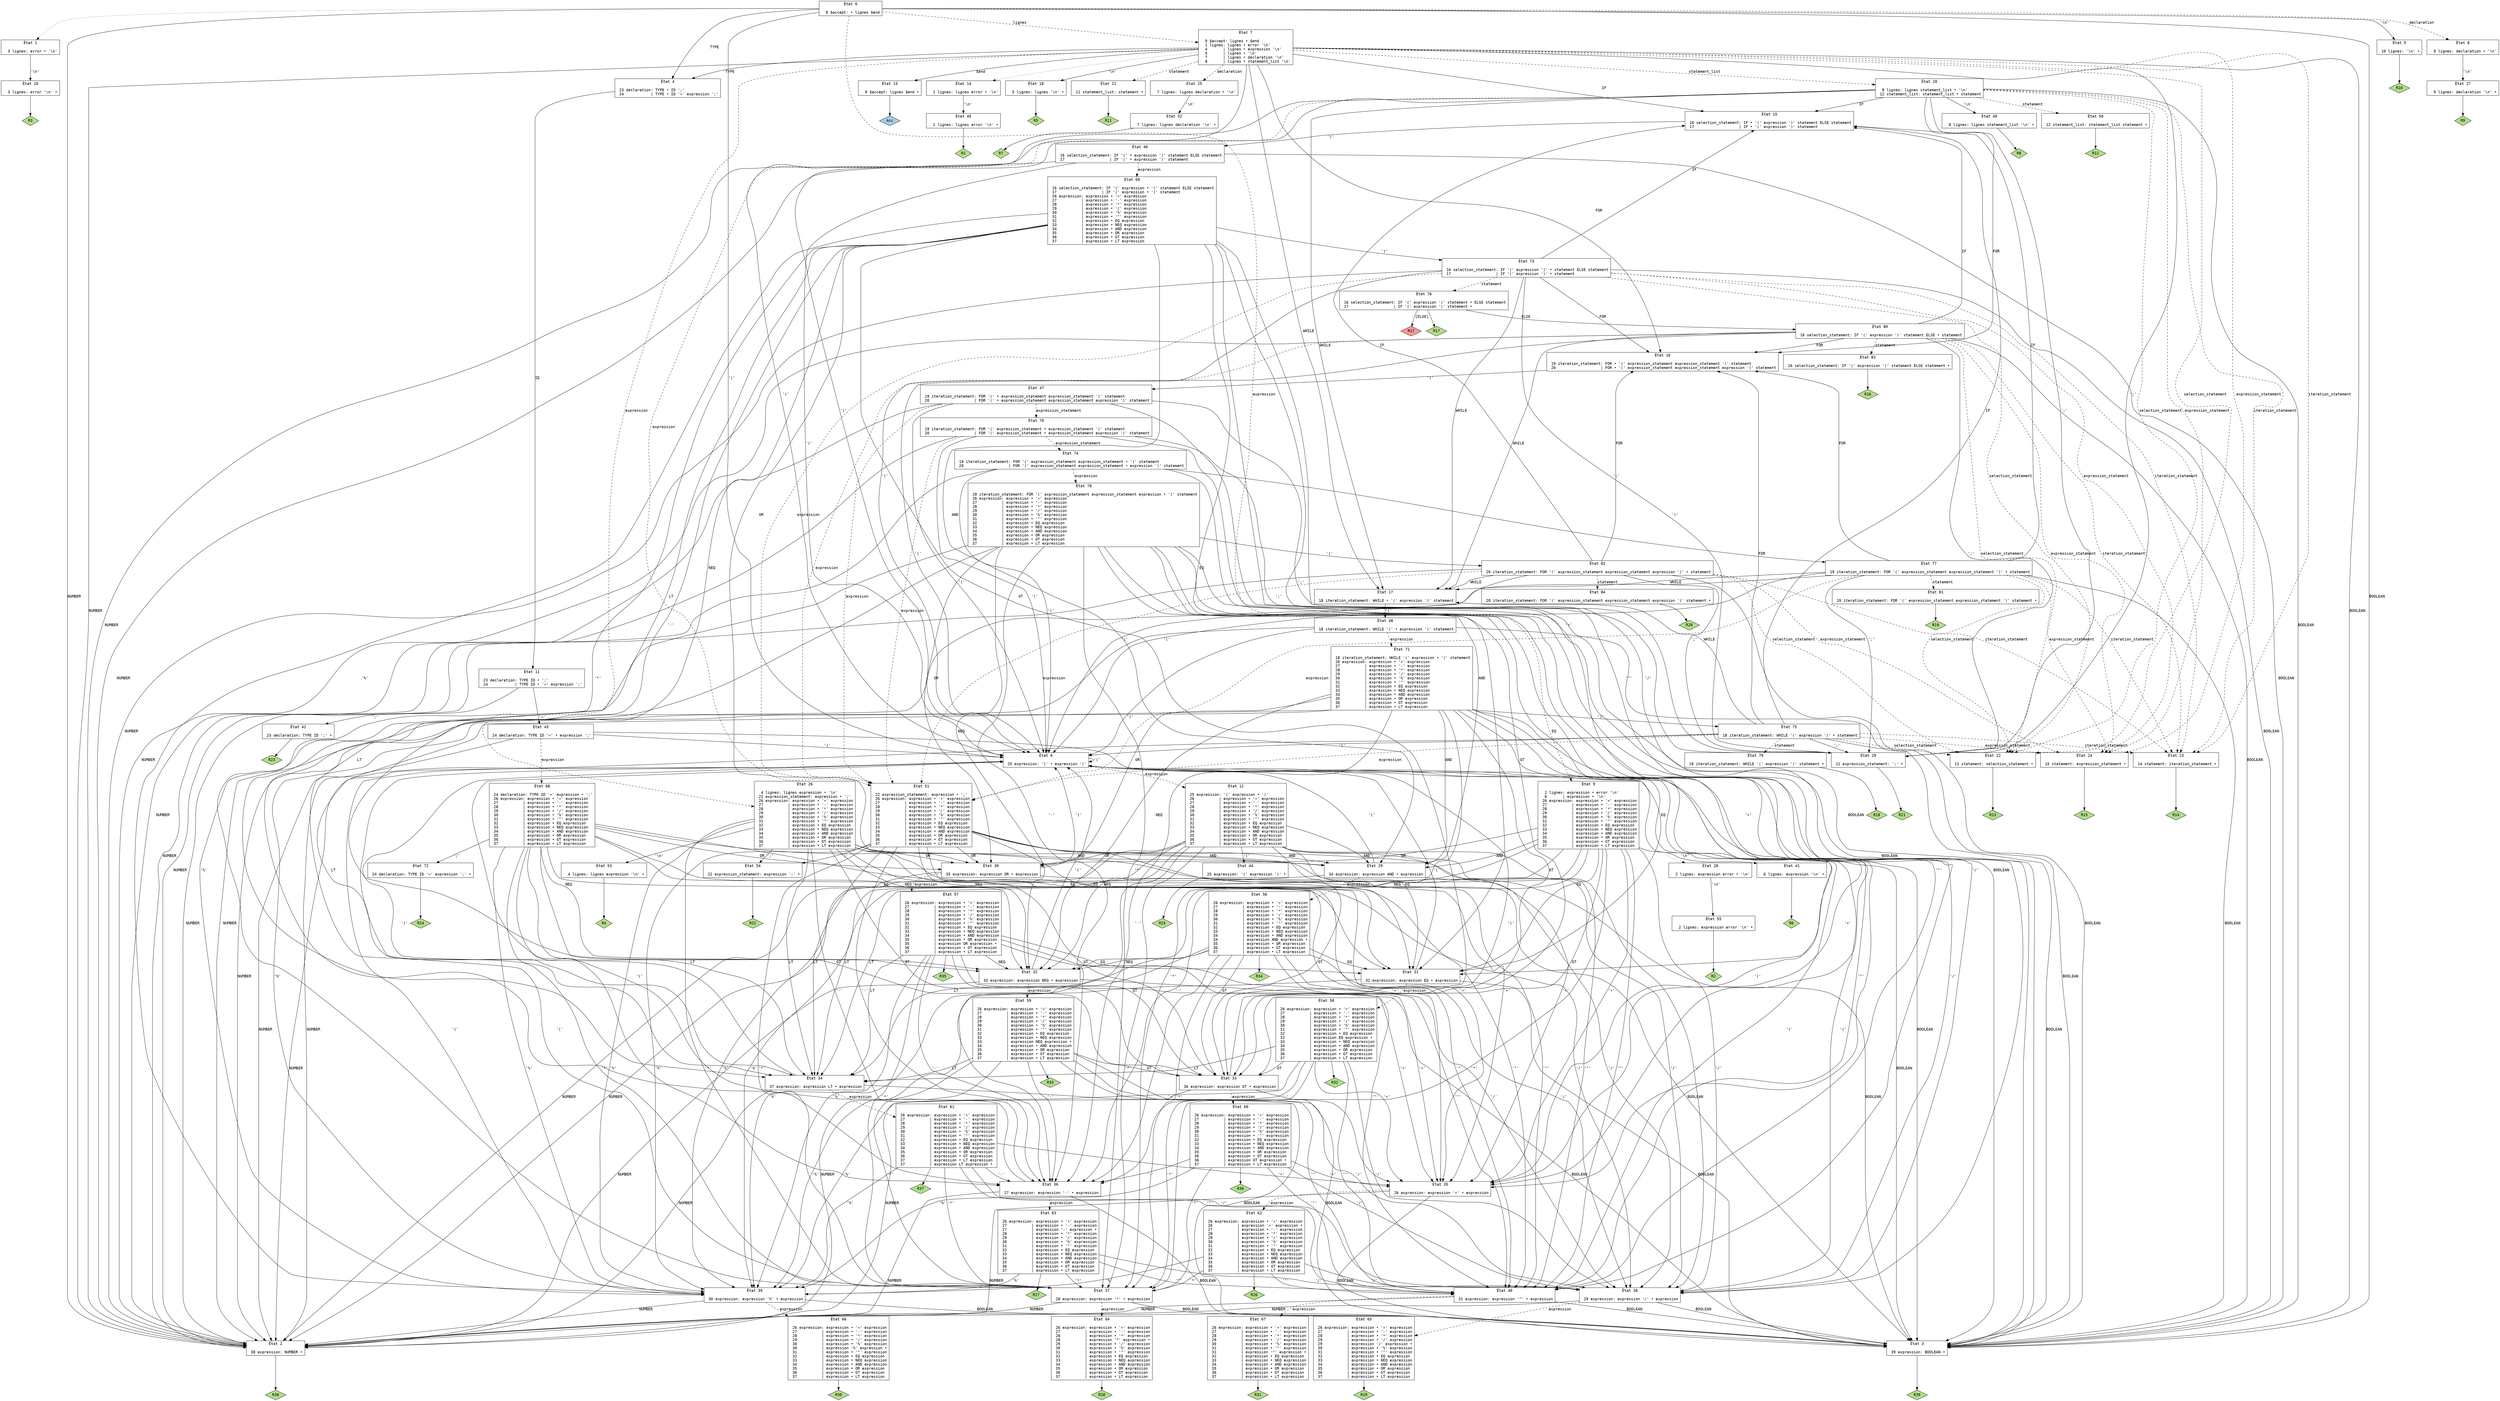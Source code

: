 // Produit par GNU Bison 3.8.2.
// Rapporter les bugs à <bug-bison@gnu.org>.
// Page d'accueil: <https://www.gnu.org/software/bison/>.

digraph "ex4.y"
{
  node [fontname = courier, shape = box, colorscheme = paired6]
  edge [fontname = courier]

  0 [label="État 0\n\l  0 $accept: • lignes $end\l"]
  0 -> 1 [style=dotted]
  0 -> 2 [style=solid label="NUMBER"]
  0 -> 3 [style=solid label="BOOLEAN"]
  0 -> 4 [style=solid label="TYPE"]
  0 -> 5 [style=solid label="'\\n'"]
  0 -> 6 [style=solid label="'('"]
  0 -> 7 [style=dashed label="lignes"]
  0 -> 8 [style=dashed label="declaration"]
  0 -> 9 [style=dashed label="expression"]
  1 [label="État 1\n\l  3 lignes: error • '\\n'\l"]
  1 -> 10 [style=solid label="'\\n'"]
  2 [label="État 2\n\l 38 expression: NUMBER •\l"]
  2 -> "2R38" [style=solid]
 "2R38" [label="R38", fillcolor=3, shape=diamond, style=filled]
  3 [label="État 3\n\l 39 expression: BOOLEAN •\l"]
  3 -> "3R39" [style=solid]
 "3R39" [label="R39", fillcolor=3, shape=diamond, style=filled]
  4 [label="État 4\n\l 23 declaration: TYPE • ID ';'\l 24            | TYPE • ID '=' expression ';'\l"]
  4 -> 11 [style=solid label="ID"]
  5 [label="État 5\n\l 10 lignes: '\\n' •\l"]
  5 -> "5R10" [style=solid]
 "5R10" [label="R10", fillcolor=3, shape=diamond, style=filled]
  6 [label="État 6\n\l 25 expression: '(' • expression ')'\l"]
  6 -> 2 [style=solid label="NUMBER"]
  6 -> 3 [style=solid label="BOOLEAN"]
  6 -> 6 [style=solid label="'('"]
  6 -> 12 [style=dashed label="expression"]
  7 [label="État 7\n\l  0 $accept: lignes • $end\l  1 lignes: lignes • error '\\n'\l  4       | lignes • expression '\\n'\l  5       | lignes • '\\n'\l  7       | lignes • declaration '\\n'\l  8       | lignes • statement_list '\\n'\l"]
  7 -> 13 [style=solid label="$end"]
  7 -> 14 [style=dotted]
  7 -> 2 [style=solid label="NUMBER"]
  7 -> 3 [style=solid label="BOOLEAN"]
  7 -> 4 [style=solid label="TYPE"]
  7 -> 15 [style=solid label="IF"]
  7 -> 16 [style=solid label="FOR"]
  7 -> 17 [style=solid label="WHILE"]
  7 -> 18 [style=solid label="'\\n'"]
  7 -> 6 [style=solid label="'('"]
  7 -> 19 [style=solid label="';'"]
  7 -> 20 [style=dashed label="statement_list"]
  7 -> 21 [style=dashed label="statement"]
  7 -> 22 [style=dashed label="selection_statement"]
  7 -> 23 [style=dashed label="iteration_statement"]
  7 -> 24 [style=dashed label="expression_statement"]
  7 -> 25 [style=dashed label="declaration"]
  7 -> 26 [style=dashed label="expression"]
  8 [label="État 8\n\l  9 lignes: declaration • '\\n'\l"]
  8 -> 27 [style=solid label="'\\n'"]
  9 [label="État 9\n\l  2 lignes: expression • error '\\n'\l  6       | expression • '\\n'\l 26 expression: expression • '+' expression\l 27           | expression • '-' expression\l 28           | expression • '*' expression\l 29           | expression • '/' expression\l 30           | expression • '%' expression\l 31           | expression • '^' expression\l 32           | expression • EQ expression\l 33           | expression • NEQ expression\l 34           | expression • AND expression\l 35           | expression • OR expression\l 36           | expression • GT expression\l 37           | expression • LT expression\l"]
  9 -> 28 [style=dotted]
  9 -> 29 [style=solid label="AND"]
  9 -> 30 [style=solid label="OR"]
  9 -> 31 [style=solid label="EQ"]
  9 -> 32 [style=solid label="NEQ"]
  9 -> 33 [style=solid label="GT"]
  9 -> 34 [style=solid label="LT"]
  9 -> 35 [style=solid label="'+'"]
  9 -> 36 [style=solid label="'-'"]
  9 -> 37 [style=solid label="'*'"]
  9 -> 38 [style=solid label="'/'"]
  9 -> 39 [style=solid label="'%'"]
  9 -> 40 [style=solid label="'^'"]
  9 -> 41 [style=solid label="'\\n'"]
  10 [label="État 10\n\l  3 lignes: error '\\n' •\l"]
  10 -> "10R3" [style=solid]
 "10R3" [label="R3", fillcolor=3, shape=diamond, style=filled]
  11 [label="État 11\n\l 23 declaration: TYPE ID • ';'\l 24            | TYPE ID • '=' expression ';'\l"]
  11 -> 42 [style=solid label="';'"]
  11 -> 43 [style=solid label="'='"]
  12 [label="État 12\n\l 25 expression: '(' expression • ')'\l 26           | expression • '+' expression\l 27           | expression • '-' expression\l 28           | expression • '*' expression\l 29           | expression • '/' expression\l 30           | expression • '%' expression\l 31           | expression • '^' expression\l 32           | expression • EQ expression\l 33           | expression • NEQ expression\l 34           | expression • AND expression\l 35           | expression • OR expression\l 36           | expression • GT expression\l 37           | expression • LT expression\l"]
  12 -> 29 [style=solid label="AND"]
  12 -> 30 [style=solid label="OR"]
  12 -> 31 [style=solid label="EQ"]
  12 -> 32 [style=solid label="NEQ"]
  12 -> 33 [style=solid label="GT"]
  12 -> 34 [style=solid label="LT"]
  12 -> 35 [style=solid label="'+'"]
  12 -> 36 [style=solid label="'-'"]
  12 -> 37 [style=solid label="'*'"]
  12 -> 38 [style=solid label="'/'"]
  12 -> 39 [style=solid label="'%'"]
  12 -> 40 [style=solid label="'^'"]
  12 -> 44 [style=solid label="')'"]
  13 [label="État 13\n\l  0 $accept: lignes $end •\l"]
  13 -> "13R0" [style=solid]
 "13R0" [label="Acc", fillcolor=1, shape=diamond, style=filled]
  14 [label="État 14\n\l  1 lignes: lignes error • '\\n'\l"]
  14 -> 45 [style=solid label="'\\n'"]
  15 [label="État 15\n\l 16 selection_statement: IF • '(' expression ')' statement ELSE statement\l 17                    | IF • '(' expression ')' statement\l"]
  15 -> 46 [style=solid label="'('"]
  16 [label="État 16\n\l 19 iteration_statement: FOR • '(' expression_statement expression_statement ')' statement\l 20                    | FOR • '(' expression_statement expression_statement expression ')' statement\l"]
  16 -> 47 [style=solid label="'('"]
  17 [label="État 17\n\l 18 iteration_statement: WHILE • '(' expression ')' statement\l"]
  17 -> 48 [style=solid label="'('"]
  18 [label="État 18\n\l  5 lignes: lignes '\\n' •\l"]
  18 -> "18R5" [style=solid]
 "18R5" [label="R5", fillcolor=3, shape=diamond, style=filled]
  19 [label="État 19\n\l 21 expression_statement: ';' •\l"]
  19 -> "19R21" [style=solid]
 "19R21" [label="R21", fillcolor=3, shape=diamond, style=filled]
  20 [label="État 20\n\l  8 lignes: lignes statement_list • '\\n'\l 12 statement_list: statement_list • statement\l"]
  20 -> 2 [style=solid label="NUMBER"]
  20 -> 3 [style=solid label="BOOLEAN"]
  20 -> 15 [style=solid label="IF"]
  20 -> 16 [style=solid label="FOR"]
  20 -> 17 [style=solid label="WHILE"]
  20 -> 49 [style=solid label="'\\n'"]
  20 -> 6 [style=solid label="'('"]
  20 -> 19 [style=solid label="';'"]
  20 -> 50 [style=dashed label="statement"]
  20 -> 22 [style=dashed label="selection_statement"]
  20 -> 23 [style=dashed label="iteration_statement"]
  20 -> 24 [style=dashed label="expression_statement"]
  20 -> 51 [style=dashed label="expression"]
  21 [label="État 21\n\l 11 statement_list: statement •\l"]
  21 -> "21R11" [style=solid]
 "21R11" [label="R11", fillcolor=3, shape=diamond, style=filled]
  22 [label="État 22\n\l 13 statement: selection_statement •\l"]
  22 -> "22R13" [style=solid]
 "22R13" [label="R13", fillcolor=3, shape=diamond, style=filled]
  23 [label="État 23\n\l 14 statement: iteration_statement •\l"]
  23 -> "23R14" [style=solid]
 "23R14" [label="R14", fillcolor=3, shape=diamond, style=filled]
  24 [label="État 24\n\l 15 statement: expression_statement •\l"]
  24 -> "24R15" [style=solid]
 "24R15" [label="R15", fillcolor=3, shape=diamond, style=filled]
  25 [label="État 25\n\l  7 lignes: lignes declaration • '\\n'\l"]
  25 -> 52 [style=solid label="'\\n'"]
  26 [label="État 26\n\l  4 lignes: lignes expression • '\\n'\l 22 expression_statement: expression • ';'\l 26 expression: expression • '+' expression\l 27           | expression • '-' expression\l 28           | expression • '*' expression\l 29           | expression • '/' expression\l 30           | expression • '%' expression\l 31           | expression • '^' expression\l 32           | expression • EQ expression\l 33           | expression • NEQ expression\l 34           | expression • AND expression\l 35           | expression • OR expression\l 36           | expression • GT expression\l 37           | expression • LT expression\l"]
  26 -> 29 [style=solid label="AND"]
  26 -> 30 [style=solid label="OR"]
  26 -> 31 [style=solid label="EQ"]
  26 -> 32 [style=solid label="NEQ"]
  26 -> 33 [style=solid label="GT"]
  26 -> 34 [style=solid label="LT"]
  26 -> 35 [style=solid label="'+'"]
  26 -> 36 [style=solid label="'-'"]
  26 -> 37 [style=solid label="'*'"]
  26 -> 38 [style=solid label="'/'"]
  26 -> 39 [style=solid label="'%'"]
  26 -> 40 [style=solid label="'^'"]
  26 -> 53 [style=solid label="'\\n'"]
  26 -> 54 [style=solid label="';'"]
  27 [label="État 27\n\l  9 lignes: declaration '\\n' •\l"]
  27 -> "27R9" [style=solid]
 "27R9" [label="R9", fillcolor=3, shape=diamond, style=filled]
  28 [label="État 28\n\l  2 lignes: expression error • '\\n'\l"]
  28 -> 55 [style=solid label="'\\n'"]
  29 [label="État 29\n\l 34 expression: expression AND • expression\l"]
  29 -> 2 [style=solid label="NUMBER"]
  29 -> 3 [style=solid label="BOOLEAN"]
  29 -> 6 [style=solid label="'('"]
  29 -> 56 [style=dashed label="expression"]
  30 [label="État 30\n\l 35 expression: expression OR • expression\l"]
  30 -> 2 [style=solid label="NUMBER"]
  30 -> 3 [style=solid label="BOOLEAN"]
  30 -> 6 [style=solid label="'('"]
  30 -> 57 [style=dashed label="expression"]
  31 [label="État 31\n\l 32 expression: expression EQ • expression\l"]
  31 -> 2 [style=solid label="NUMBER"]
  31 -> 3 [style=solid label="BOOLEAN"]
  31 -> 6 [style=solid label="'('"]
  31 -> 58 [style=dashed label="expression"]
  32 [label="État 32\n\l 33 expression: expression NEQ • expression\l"]
  32 -> 2 [style=solid label="NUMBER"]
  32 -> 3 [style=solid label="BOOLEAN"]
  32 -> 6 [style=solid label="'('"]
  32 -> 59 [style=dashed label="expression"]
  33 [label="État 33\n\l 36 expression: expression GT • expression\l"]
  33 -> 2 [style=solid label="NUMBER"]
  33 -> 3 [style=solid label="BOOLEAN"]
  33 -> 6 [style=solid label="'('"]
  33 -> 60 [style=dashed label="expression"]
  34 [label="État 34\n\l 37 expression: expression LT • expression\l"]
  34 -> 2 [style=solid label="NUMBER"]
  34 -> 3 [style=solid label="BOOLEAN"]
  34 -> 6 [style=solid label="'('"]
  34 -> 61 [style=dashed label="expression"]
  35 [label="État 35\n\l 26 expression: expression '+' • expression\l"]
  35 -> 2 [style=solid label="NUMBER"]
  35 -> 3 [style=solid label="BOOLEAN"]
  35 -> 6 [style=solid label="'('"]
  35 -> 62 [style=dashed label="expression"]
  36 [label="État 36\n\l 27 expression: expression '-' • expression\l"]
  36 -> 2 [style=solid label="NUMBER"]
  36 -> 3 [style=solid label="BOOLEAN"]
  36 -> 6 [style=solid label="'('"]
  36 -> 63 [style=dashed label="expression"]
  37 [label="État 37\n\l 28 expression: expression '*' • expression\l"]
  37 -> 2 [style=solid label="NUMBER"]
  37 -> 3 [style=solid label="BOOLEAN"]
  37 -> 6 [style=solid label="'('"]
  37 -> 64 [style=dashed label="expression"]
  38 [label="État 38\n\l 29 expression: expression '/' • expression\l"]
  38 -> 2 [style=solid label="NUMBER"]
  38 -> 3 [style=solid label="BOOLEAN"]
  38 -> 6 [style=solid label="'('"]
  38 -> 65 [style=dashed label="expression"]
  39 [label="État 39\n\l 30 expression: expression '%' • expression\l"]
  39 -> 2 [style=solid label="NUMBER"]
  39 -> 3 [style=solid label="BOOLEAN"]
  39 -> 6 [style=solid label="'('"]
  39 -> 66 [style=dashed label="expression"]
  40 [label="État 40\n\l 31 expression: expression '^' • expression\l"]
  40 -> 2 [style=solid label="NUMBER"]
  40 -> 3 [style=solid label="BOOLEAN"]
  40 -> 6 [style=solid label="'('"]
  40 -> 67 [style=dashed label="expression"]
  41 [label="État 41\n\l  6 lignes: expression '\\n' •\l"]
  41 -> "41R6" [style=solid]
 "41R6" [label="R6", fillcolor=3, shape=diamond, style=filled]
  42 [label="État 42\n\l 23 declaration: TYPE ID ';' •\l"]
  42 -> "42R23" [style=solid]
 "42R23" [label="R23", fillcolor=3, shape=diamond, style=filled]
  43 [label="État 43\n\l 24 declaration: TYPE ID '=' • expression ';'\l"]
  43 -> 2 [style=solid label="NUMBER"]
  43 -> 3 [style=solid label="BOOLEAN"]
  43 -> 6 [style=solid label="'('"]
  43 -> 68 [style=dashed label="expression"]
  44 [label="État 44\n\l 25 expression: '(' expression ')' •\l"]
  44 -> "44R25" [style=solid]
 "44R25" [label="R25", fillcolor=3, shape=diamond, style=filled]
  45 [label="État 45\n\l  1 lignes: lignes error '\\n' •\l"]
  45 -> "45R1" [style=solid]
 "45R1" [label="R1", fillcolor=3, shape=diamond, style=filled]
  46 [label="État 46\n\l 16 selection_statement: IF '(' • expression ')' statement ELSE statement\l 17                    | IF '(' • expression ')' statement\l"]
  46 -> 2 [style=solid label="NUMBER"]
  46 -> 3 [style=solid label="BOOLEAN"]
  46 -> 6 [style=solid label="'('"]
  46 -> 69 [style=dashed label="expression"]
  47 [label="État 47\n\l 19 iteration_statement: FOR '(' • expression_statement expression_statement ')' statement\l 20                    | FOR '(' • expression_statement expression_statement expression ')' statement\l"]
  47 -> 2 [style=solid label="NUMBER"]
  47 -> 3 [style=solid label="BOOLEAN"]
  47 -> 6 [style=solid label="'('"]
  47 -> 19 [style=solid label="';'"]
  47 -> 70 [style=dashed label="expression_statement"]
  47 -> 51 [style=dashed label="expression"]
  48 [label="État 48\n\l 18 iteration_statement: WHILE '(' • expression ')' statement\l"]
  48 -> 2 [style=solid label="NUMBER"]
  48 -> 3 [style=solid label="BOOLEAN"]
  48 -> 6 [style=solid label="'('"]
  48 -> 71 [style=dashed label="expression"]
  49 [label="État 49\n\l  8 lignes: lignes statement_list '\\n' •\l"]
  49 -> "49R8" [style=solid]
 "49R8" [label="R8", fillcolor=3, shape=diamond, style=filled]
  50 [label="État 50\n\l 12 statement_list: statement_list statement •\l"]
  50 -> "50R12" [style=solid]
 "50R12" [label="R12", fillcolor=3, shape=diamond, style=filled]
  51 [label="État 51\n\l 22 expression_statement: expression • ';'\l 26 expression: expression • '+' expression\l 27           | expression • '-' expression\l 28           | expression • '*' expression\l 29           | expression • '/' expression\l 30           | expression • '%' expression\l 31           | expression • '^' expression\l 32           | expression • EQ expression\l 33           | expression • NEQ expression\l 34           | expression • AND expression\l 35           | expression • OR expression\l 36           | expression • GT expression\l 37           | expression • LT expression\l"]
  51 -> 29 [style=solid label="AND"]
  51 -> 30 [style=solid label="OR"]
  51 -> 31 [style=solid label="EQ"]
  51 -> 32 [style=solid label="NEQ"]
  51 -> 33 [style=solid label="GT"]
  51 -> 34 [style=solid label="LT"]
  51 -> 35 [style=solid label="'+'"]
  51 -> 36 [style=solid label="'-'"]
  51 -> 37 [style=solid label="'*'"]
  51 -> 38 [style=solid label="'/'"]
  51 -> 39 [style=solid label="'%'"]
  51 -> 40 [style=solid label="'^'"]
  51 -> 54 [style=solid label="';'"]
  52 [label="État 52\n\l  7 lignes: lignes declaration '\\n' •\l"]
  52 -> "52R7" [style=solid]
 "52R7" [label="R7", fillcolor=3, shape=diamond, style=filled]
  53 [label="État 53\n\l  4 lignes: lignes expression '\\n' •\l"]
  53 -> "53R4" [style=solid]
 "53R4" [label="R4", fillcolor=3, shape=diamond, style=filled]
  54 [label="État 54\n\l 22 expression_statement: expression ';' •\l"]
  54 -> "54R22" [style=solid]
 "54R22" [label="R22", fillcolor=3, shape=diamond, style=filled]
  55 [label="État 55\n\l  2 lignes: expression error '\\n' •\l"]
  55 -> "55R2" [style=solid]
 "55R2" [label="R2", fillcolor=3, shape=diamond, style=filled]
  56 [label="État 56\n\l 26 expression: expression • '+' expression\l 27           | expression • '-' expression\l 28           | expression • '*' expression\l 29           | expression • '/' expression\l 30           | expression • '%' expression\l 31           | expression • '^' expression\l 32           | expression • EQ expression\l 33           | expression • NEQ expression\l 34           | expression • AND expression\l 34           | expression AND expression •\l 35           | expression • OR expression\l 36           | expression • GT expression\l 37           | expression • LT expression\l"]
  56 -> 31 [style=solid label="EQ"]
  56 -> 32 [style=solid label="NEQ"]
  56 -> 33 [style=solid label="GT"]
  56 -> 34 [style=solid label="LT"]
  56 -> 35 [style=solid label="'+'"]
  56 -> 36 [style=solid label="'-'"]
  56 -> 37 [style=solid label="'*'"]
  56 -> 38 [style=solid label="'/'"]
  56 -> 39 [style=solid label="'%'"]
  56 -> 40 [style=solid label="'^'"]
  56 -> "56R34" [style=solid]
 "56R34" [label="R34", fillcolor=3, shape=diamond, style=filled]
  57 [label="État 57\n\l 26 expression: expression • '+' expression\l 27           | expression • '-' expression\l 28           | expression • '*' expression\l 29           | expression • '/' expression\l 30           | expression • '%' expression\l 31           | expression • '^' expression\l 32           | expression • EQ expression\l 33           | expression • NEQ expression\l 34           | expression • AND expression\l 35           | expression • OR expression\l 35           | expression OR expression •\l 36           | expression • GT expression\l 37           | expression • LT expression\l"]
  57 -> 31 [style=solid label="EQ"]
  57 -> 32 [style=solid label="NEQ"]
  57 -> 33 [style=solid label="GT"]
  57 -> 34 [style=solid label="LT"]
  57 -> 35 [style=solid label="'+'"]
  57 -> 36 [style=solid label="'-'"]
  57 -> 37 [style=solid label="'*'"]
  57 -> 38 [style=solid label="'/'"]
  57 -> 39 [style=solid label="'%'"]
  57 -> 40 [style=solid label="'^'"]
  57 -> "57R35" [style=solid]
 "57R35" [label="R35", fillcolor=3, shape=diamond, style=filled]
  58 [label="État 58\n\l 26 expression: expression • '+' expression\l 27           | expression • '-' expression\l 28           | expression • '*' expression\l 29           | expression • '/' expression\l 30           | expression • '%' expression\l 31           | expression • '^' expression\l 32           | expression • EQ expression\l 32           | expression EQ expression •\l 33           | expression • NEQ expression\l 34           | expression • AND expression\l 35           | expression • OR expression\l 36           | expression • GT expression\l 37           | expression • LT expression\l"]
  58 -> 33 [style=solid label="GT"]
  58 -> 34 [style=solid label="LT"]
  58 -> 35 [style=solid label="'+'"]
  58 -> 36 [style=solid label="'-'"]
  58 -> 37 [style=solid label="'*'"]
  58 -> 38 [style=solid label="'/'"]
  58 -> 39 [style=solid label="'%'"]
  58 -> 40 [style=solid label="'^'"]
  58 -> "58R32" [style=solid]
 "58R32" [label="R32", fillcolor=3, shape=diamond, style=filled]
  59 [label="État 59\n\l 26 expression: expression • '+' expression\l 27           | expression • '-' expression\l 28           | expression • '*' expression\l 29           | expression • '/' expression\l 30           | expression • '%' expression\l 31           | expression • '^' expression\l 32           | expression • EQ expression\l 33           | expression • NEQ expression\l 33           | expression NEQ expression •\l 34           | expression • AND expression\l 35           | expression • OR expression\l 36           | expression • GT expression\l 37           | expression • LT expression\l"]
  59 -> 33 [style=solid label="GT"]
  59 -> 34 [style=solid label="LT"]
  59 -> 35 [style=solid label="'+'"]
  59 -> 36 [style=solid label="'-'"]
  59 -> 37 [style=solid label="'*'"]
  59 -> 38 [style=solid label="'/'"]
  59 -> 39 [style=solid label="'%'"]
  59 -> 40 [style=solid label="'^'"]
  59 -> "59R33" [style=solid]
 "59R33" [label="R33", fillcolor=3, shape=diamond, style=filled]
  60 [label="État 60\n\l 26 expression: expression • '+' expression\l 27           | expression • '-' expression\l 28           | expression • '*' expression\l 29           | expression • '/' expression\l 30           | expression • '%' expression\l 31           | expression • '^' expression\l 32           | expression • EQ expression\l 33           | expression • NEQ expression\l 34           | expression • AND expression\l 35           | expression • OR expression\l 36           | expression • GT expression\l 36           | expression GT expression •\l 37           | expression • LT expression\l"]
  60 -> 35 [style=solid label="'+'"]
  60 -> 36 [style=solid label="'-'"]
  60 -> 37 [style=solid label="'*'"]
  60 -> 38 [style=solid label="'/'"]
  60 -> 39 [style=solid label="'%'"]
  60 -> 40 [style=solid label="'^'"]
  60 -> "60R36" [style=solid]
 "60R36" [label="R36", fillcolor=3, shape=diamond, style=filled]
  61 [label="État 61\n\l 26 expression: expression • '+' expression\l 27           | expression • '-' expression\l 28           | expression • '*' expression\l 29           | expression • '/' expression\l 30           | expression • '%' expression\l 31           | expression • '^' expression\l 32           | expression • EQ expression\l 33           | expression • NEQ expression\l 34           | expression • AND expression\l 35           | expression • OR expression\l 36           | expression • GT expression\l 37           | expression • LT expression\l 37           | expression LT expression •\l"]
  61 -> 35 [style=solid label="'+'"]
  61 -> 36 [style=solid label="'-'"]
  61 -> 37 [style=solid label="'*'"]
  61 -> 38 [style=solid label="'/'"]
  61 -> 39 [style=solid label="'%'"]
  61 -> 40 [style=solid label="'^'"]
  61 -> "61R37" [style=solid]
 "61R37" [label="R37", fillcolor=3, shape=diamond, style=filled]
  62 [label="État 62\n\l 26 expression: expression • '+' expression\l 26           | expression '+' expression •\l 27           | expression • '-' expression\l 28           | expression • '*' expression\l 29           | expression • '/' expression\l 30           | expression • '%' expression\l 31           | expression • '^' expression\l 32           | expression • EQ expression\l 33           | expression • NEQ expression\l 34           | expression • AND expression\l 35           | expression • OR expression\l 36           | expression • GT expression\l 37           | expression • LT expression\l"]
  62 -> 37 [style=solid label="'*'"]
  62 -> 38 [style=solid label="'/'"]
  62 -> 39 [style=solid label="'%'"]
  62 -> 40 [style=solid label="'^'"]
  62 -> "62R26" [style=solid]
 "62R26" [label="R26", fillcolor=3, shape=diamond, style=filled]
  63 [label="État 63\n\l 26 expression: expression • '+' expression\l 27           | expression • '-' expression\l 27           | expression '-' expression •\l 28           | expression • '*' expression\l 29           | expression • '/' expression\l 30           | expression • '%' expression\l 31           | expression • '^' expression\l 32           | expression • EQ expression\l 33           | expression • NEQ expression\l 34           | expression • AND expression\l 35           | expression • OR expression\l 36           | expression • GT expression\l 37           | expression • LT expression\l"]
  63 -> 37 [style=solid label="'*'"]
  63 -> 38 [style=solid label="'/'"]
  63 -> 39 [style=solid label="'%'"]
  63 -> 40 [style=solid label="'^'"]
  63 -> "63R27" [style=solid]
 "63R27" [label="R27", fillcolor=3, shape=diamond, style=filled]
  64 [label="État 64\n\l 26 expression: expression • '+' expression\l 27           | expression • '-' expression\l 28           | expression • '*' expression\l 28           | expression '*' expression •\l 29           | expression • '/' expression\l 30           | expression • '%' expression\l 31           | expression • '^' expression\l 32           | expression • EQ expression\l 33           | expression • NEQ expression\l 34           | expression • AND expression\l 35           | expression • OR expression\l 36           | expression • GT expression\l 37           | expression • LT expression\l"]
  64 -> "64R28" [style=solid]
 "64R28" [label="R28", fillcolor=3, shape=diamond, style=filled]
  65 [label="État 65\n\l 26 expression: expression • '+' expression\l 27           | expression • '-' expression\l 28           | expression • '*' expression\l 29           | expression • '/' expression\l 29           | expression '/' expression •\l 30           | expression • '%' expression\l 31           | expression • '^' expression\l 32           | expression • EQ expression\l 33           | expression • NEQ expression\l 34           | expression • AND expression\l 35           | expression • OR expression\l 36           | expression • GT expression\l 37           | expression • LT expression\l"]
  65 -> "65R29" [style=solid]
 "65R29" [label="R29", fillcolor=3, shape=diamond, style=filled]
  66 [label="État 66\n\l 26 expression: expression • '+' expression\l 27           | expression • '-' expression\l 28           | expression • '*' expression\l 29           | expression • '/' expression\l 30           | expression • '%' expression\l 30           | expression '%' expression •\l 31           | expression • '^' expression\l 32           | expression • EQ expression\l 33           | expression • NEQ expression\l 34           | expression • AND expression\l 35           | expression • OR expression\l 36           | expression • GT expression\l 37           | expression • LT expression\l"]
  66 -> "66R30" [style=solid]
 "66R30" [label="R30", fillcolor=3, shape=diamond, style=filled]
  67 [label="État 67\n\l 26 expression: expression • '+' expression\l 27           | expression • '-' expression\l 28           | expression • '*' expression\l 29           | expression • '/' expression\l 30           | expression • '%' expression\l 31           | expression • '^' expression\l 31           | expression '^' expression •\l 32           | expression • EQ expression\l 33           | expression • NEQ expression\l 34           | expression • AND expression\l 35           | expression • OR expression\l 36           | expression • GT expression\l 37           | expression • LT expression\l"]
  67 -> "67R31" [style=solid]
 "67R31" [label="R31", fillcolor=3, shape=diamond, style=filled]
  68 [label="État 68\n\l 24 declaration: TYPE ID '=' expression • ';'\l 26 expression: expression • '+' expression\l 27           | expression • '-' expression\l 28           | expression • '*' expression\l 29           | expression • '/' expression\l 30           | expression • '%' expression\l 31           | expression • '^' expression\l 32           | expression • EQ expression\l 33           | expression • NEQ expression\l 34           | expression • AND expression\l 35           | expression • OR expression\l 36           | expression • GT expression\l 37           | expression • LT expression\l"]
  68 -> 29 [style=solid label="AND"]
  68 -> 30 [style=solid label="OR"]
  68 -> 31 [style=solid label="EQ"]
  68 -> 32 [style=solid label="NEQ"]
  68 -> 33 [style=solid label="GT"]
  68 -> 34 [style=solid label="LT"]
  68 -> 35 [style=solid label="'+'"]
  68 -> 36 [style=solid label="'-'"]
  68 -> 37 [style=solid label="'*'"]
  68 -> 38 [style=solid label="'/'"]
  68 -> 39 [style=solid label="'%'"]
  68 -> 40 [style=solid label="'^'"]
  68 -> 72 [style=solid label="';'"]
  69 [label="État 69\n\l 16 selection_statement: IF '(' expression • ')' statement ELSE statement\l 17                    | IF '(' expression • ')' statement\l 26 expression: expression • '+' expression\l 27           | expression • '-' expression\l 28           | expression • '*' expression\l 29           | expression • '/' expression\l 30           | expression • '%' expression\l 31           | expression • '^' expression\l 32           | expression • EQ expression\l 33           | expression • NEQ expression\l 34           | expression • AND expression\l 35           | expression • OR expression\l 36           | expression • GT expression\l 37           | expression • LT expression\l"]
  69 -> 29 [style=solid label="AND"]
  69 -> 30 [style=solid label="OR"]
  69 -> 31 [style=solid label="EQ"]
  69 -> 32 [style=solid label="NEQ"]
  69 -> 33 [style=solid label="GT"]
  69 -> 34 [style=solid label="LT"]
  69 -> 35 [style=solid label="'+'"]
  69 -> 36 [style=solid label="'-'"]
  69 -> 37 [style=solid label="'*'"]
  69 -> 38 [style=solid label="'/'"]
  69 -> 39 [style=solid label="'%'"]
  69 -> 40 [style=solid label="'^'"]
  69 -> 73 [style=solid label="')'"]
  70 [label="État 70\n\l 19 iteration_statement: FOR '(' expression_statement • expression_statement ')' statement\l 20                    | FOR '(' expression_statement • expression_statement expression ')' statement\l"]
  70 -> 2 [style=solid label="NUMBER"]
  70 -> 3 [style=solid label="BOOLEAN"]
  70 -> 6 [style=solid label="'('"]
  70 -> 19 [style=solid label="';'"]
  70 -> 74 [style=dashed label="expression_statement"]
  70 -> 51 [style=dashed label="expression"]
  71 [label="État 71\n\l 18 iteration_statement: WHILE '(' expression • ')' statement\l 26 expression: expression • '+' expression\l 27           | expression • '-' expression\l 28           | expression • '*' expression\l 29           | expression • '/' expression\l 30           | expression • '%' expression\l 31           | expression • '^' expression\l 32           | expression • EQ expression\l 33           | expression • NEQ expression\l 34           | expression • AND expression\l 35           | expression • OR expression\l 36           | expression • GT expression\l 37           | expression • LT expression\l"]
  71 -> 29 [style=solid label="AND"]
  71 -> 30 [style=solid label="OR"]
  71 -> 31 [style=solid label="EQ"]
  71 -> 32 [style=solid label="NEQ"]
  71 -> 33 [style=solid label="GT"]
  71 -> 34 [style=solid label="LT"]
  71 -> 35 [style=solid label="'+'"]
  71 -> 36 [style=solid label="'-'"]
  71 -> 37 [style=solid label="'*'"]
  71 -> 38 [style=solid label="'/'"]
  71 -> 39 [style=solid label="'%'"]
  71 -> 40 [style=solid label="'^'"]
  71 -> 75 [style=solid label="')'"]
  72 [label="État 72\n\l 24 declaration: TYPE ID '=' expression ';' •\l"]
  72 -> "72R24" [style=solid]
 "72R24" [label="R24", fillcolor=3, shape=diamond, style=filled]
  73 [label="État 73\n\l 16 selection_statement: IF '(' expression ')' • statement ELSE statement\l 17                    | IF '(' expression ')' • statement\l"]
  73 -> 2 [style=solid label="NUMBER"]
  73 -> 3 [style=solid label="BOOLEAN"]
  73 -> 15 [style=solid label="IF"]
  73 -> 16 [style=solid label="FOR"]
  73 -> 17 [style=solid label="WHILE"]
  73 -> 6 [style=solid label="'('"]
  73 -> 19 [style=solid label="';'"]
  73 -> 76 [style=dashed label="statement"]
  73 -> 22 [style=dashed label="selection_statement"]
  73 -> 23 [style=dashed label="iteration_statement"]
  73 -> 24 [style=dashed label="expression_statement"]
  73 -> 51 [style=dashed label="expression"]
  74 [label="État 74\n\l 19 iteration_statement: FOR '(' expression_statement expression_statement • ')' statement\l 20                    | FOR '(' expression_statement expression_statement • expression ')' statement\l"]
  74 -> 2 [style=solid label="NUMBER"]
  74 -> 3 [style=solid label="BOOLEAN"]
  74 -> 6 [style=solid label="'('"]
  74 -> 77 [style=solid label="')'"]
  74 -> 78 [style=dashed label="expression"]
  75 [label="État 75\n\l 18 iteration_statement: WHILE '(' expression ')' • statement\l"]
  75 -> 2 [style=solid label="NUMBER"]
  75 -> 3 [style=solid label="BOOLEAN"]
  75 -> 15 [style=solid label="IF"]
  75 -> 16 [style=solid label="FOR"]
  75 -> 17 [style=solid label="WHILE"]
  75 -> 6 [style=solid label="'('"]
  75 -> 19 [style=solid label="';'"]
  75 -> 79 [style=dashed label="statement"]
  75 -> 22 [style=dashed label="selection_statement"]
  75 -> 23 [style=dashed label="iteration_statement"]
  75 -> 24 [style=dashed label="expression_statement"]
  75 -> 51 [style=dashed label="expression"]
  76 [label="État 76\n\l 16 selection_statement: IF '(' expression ')' statement • ELSE statement\l 17                    | IF '(' expression ')' statement •\l"]
  76 -> 80 [style=solid label="ELSE"]
  76 -> "76R17d" [label="[ELSE]", style=solid]
 "76R17d" [label="R17", fillcolor=5, shape=diamond, style=filled]
  76 -> "76R17" [style=solid]
 "76R17" [label="R17", fillcolor=3, shape=diamond, style=filled]
  77 [label="État 77\n\l 19 iteration_statement: FOR '(' expression_statement expression_statement ')' • statement\l"]
  77 -> 2 [style=solid label="NUMBER"]
  77 -> 3 [style=solid label="BOOLEAN"]
  77 -> 15 [style=solid label="IF"]
  77 -> 16 [style=solid label="FOR"]
  77 -> 17 [style=solid label="WHILE"]
  77 -> 6 [style=solid label="'('"]
  77 -> 19 [style=solid label="';'"]
  77 -> 81 [style=dashed label="statement"]
  77 -> 22 [style=dashed label="selection_statement"]
  77 -> 23 [style=dashed label="iteration_statement"]
  77 -> 24 [style=dashed label="expression_statement"]
  77 -> 51 [style=dashed label="expression"]
  78 [label="État 78\n\l 20 iteration_statement: FOR '(' expression_statement expression_statement expression • ')' statement\l 26 expression: expression • '+' expression\l 27           | expression • '-' expression\l 28           | expression • '*' expression\l 29           | expression • '/' expression\l 30           | expression • '%' expression\l 31           | expression • '^' expression\l 32           | expression • EQ expression\l 33           | expression • NEQ expression\l 34           | expression • AND expression\l 35           | expression • OR expression\l 36           | expression • GT expression\l 37           | expression • LT expression\l"]
  78 -> 29 [style=solid label="AND"]
  78 -> 30 [style=solid label="OR"]
  78 -> 31 [style=solid label="EQ"]
  78 -> 32 [style=solid label="NEQ"]
  78 -> 33 [style=solid label="GT"]
  78 -> 34 [style=solid label="LT"]
  78 -> 35 [style=solid label="'+'"]
  78 -> 36 [style=solid label="'-'"]
  78 -> 37 [style=solid label="'*'"]
  78 -> 38 [style=solid label="'/'"]
  78 -> 39 [style=solid label="'%'"]
  78 -> 40 [style=solid label="'^'"]
  78 -> 82 [style=solid label="')'"]
  79 [label="État 79\n\l 18 iteration_statement: WHILE '(' expression ')' statement •\l"]
  79 -> "79R18" [style=solid]
 "79R18" [label="R18", fillcolor=3, shape=diamond, style=filled]
  80 [label="État 80\n\l 16 selection_statement: IF '(' expression ')' statement ELSE • statement\l"]
  80 -> 2 [style=solid label="NUMBER"]
  80 -> 3 [style=solid label="BOOLEAN"]
  80 -> 15 [style=solid label="IF"]
  80 -> 16 [style=solid label="FOR"]
  80 -> 17 [style=solid label="WHILE"]
  80 -> 6 [style=solid label="'('"]
  80 -> 19 [style=solid label="';'"]
  80 -> 83 [style=dashed label="statement"]
  80 -> 22 [style=dashed label="selection_statement"]
  80 -> 23 [style=dashed label="iteration_statement"]
  80 -> 24 [style=dashed label="expression_statement"]
  80 -> 51 [style=dashed label="expression"]
  81 [label="État 81\n\l 19 iteration_statement: FOR '(' expression_statement expression_statement ')' statement •\l"]
  81 -> "81R19" [style=solid]
 "81R19" [label="R19", fillcolor=3, shape=diamond, style=filled]
  82 [label="État 82\n\l 20 iteration_statement: FOR '(' expression_statement expression_statement expression ')' • statement\l"]
  82 -> 2 [style=solid label="NUMBER"]
  82 -> 3 [style=solid label="BOOLEAN"]
  82 -> 15 [style=solid label="IF"]
  82 -> 16 [style=solid label="FOR"]
  82 -> 17 [style=solid label="WHILE"]
  82 -> 6 [style=solid label="'('"]
  82 -> 19 [style=solid label="';'"]
  82 -> 84 [style=dashed label="statement"]
  82 -> 22 [style=dashed label="selection_statement"]
  82 -> 23 [style=dashed label="iteration_statement"]
  82 -> 24 [style=dashed label="expression_statement"]
  82 -> 51 [style=dashed label="expression"]
  83 [label="État 83\n\l 16 selection_statement: IF '(' expression ')' statement ELSE statement •\l"]
  83 -> "83R16" [style=solid]
 "83R16" [label="R16", fillcolor=3, shape=diamond, style=filled]
  84 [label="État 84\n\l 20 iteration_statement: FOR '(' expression_statement expression_statement expression ')' statement •\l"]
  84 -> "84R20" [style=solid]
 "84R20" [label="R20", fillcolor=3, shape=diamond, style=filled]
}
